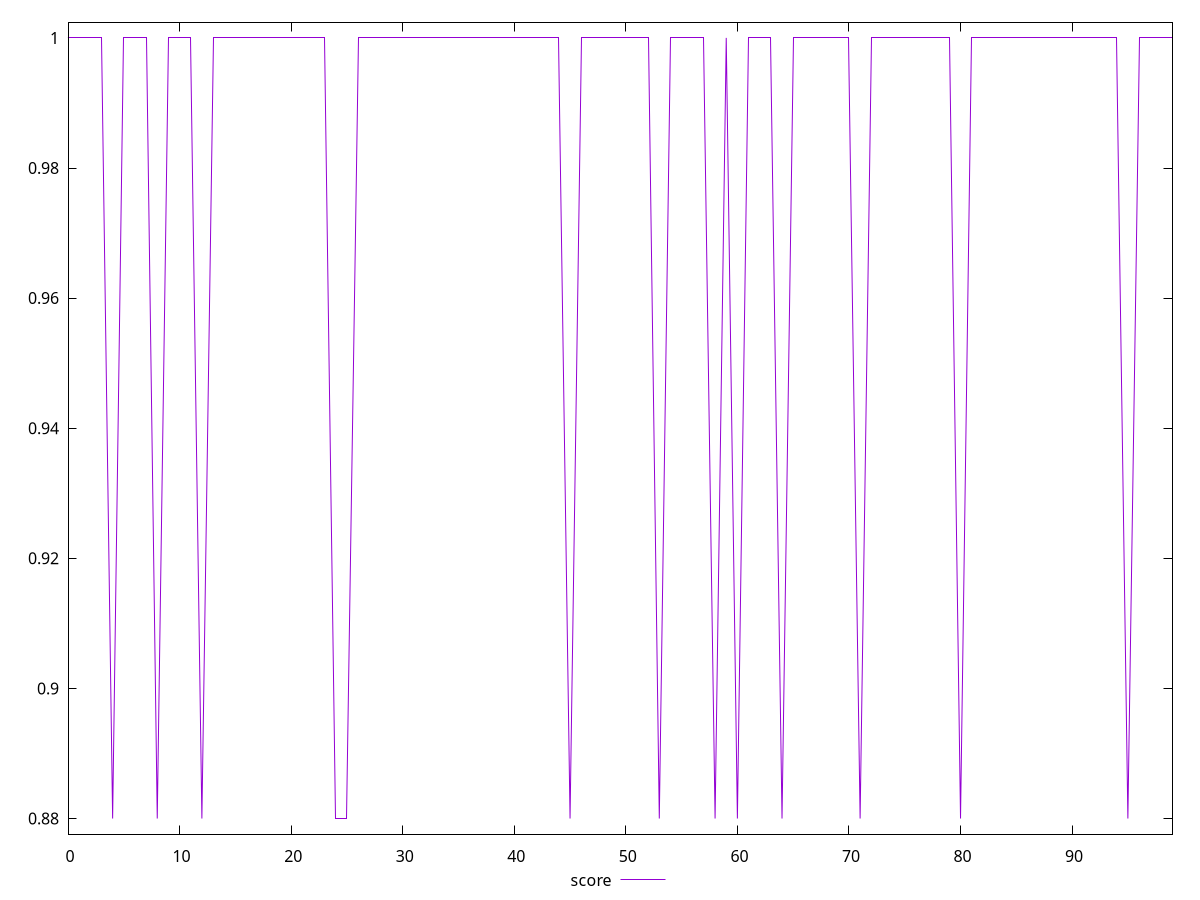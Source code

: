reset

$score <<EOF
0 1
1 1
2 1
3 1
4 0.88
5 1
6 1
7 1
8 0.88
9 1
10 1
11 1
12 0.88
13 1
14 1
15 1
16 1
17 1
18 1
19 1
20 1
21 1
22 1
23 1
24 0.88
25 0.88
26 1
27 1
28 1
29 1
30 1
31 1
32 1
33 1
34 1
35 1
36 1
37 1
38 1
39 1
40 1
41 1
42 1
43 1
44 1
45 0.88
46 1
47 1
48 1
49 1
50 1
51 1
52 1
53 0.88
54 1
55 1
56 1
57 1
58 0.88
59 1
60 0.88
61 1
62 1
63 1
64 0.88
65 1
66 1
67 1
68 1
69 1
70 1
71 0.88
72 1
73 1
74 1
75 1
76 1
77 1
78 1
79 1
80 0.88
81 1
82 1
83 1
84 1
85 1
86 1
87 1
88 1
89 1
90 1
91 1
92 1
93 1
94 1
95 0.88
96 1
97 1
98 1
99 1
EOF

set key outside below
set xrange [0:99]
set yrange [0.8776:1.0024]
set trange [0.8776:1.0024]
set terminal svg size 640, 500 enhanced background rgb 'white'
set output "report_00015_2021-02-09T16-11-33.973Z/unminified-css/samples/pages+cached+noadtech/score/values.svg"

plot $score title "score" with line

reset
